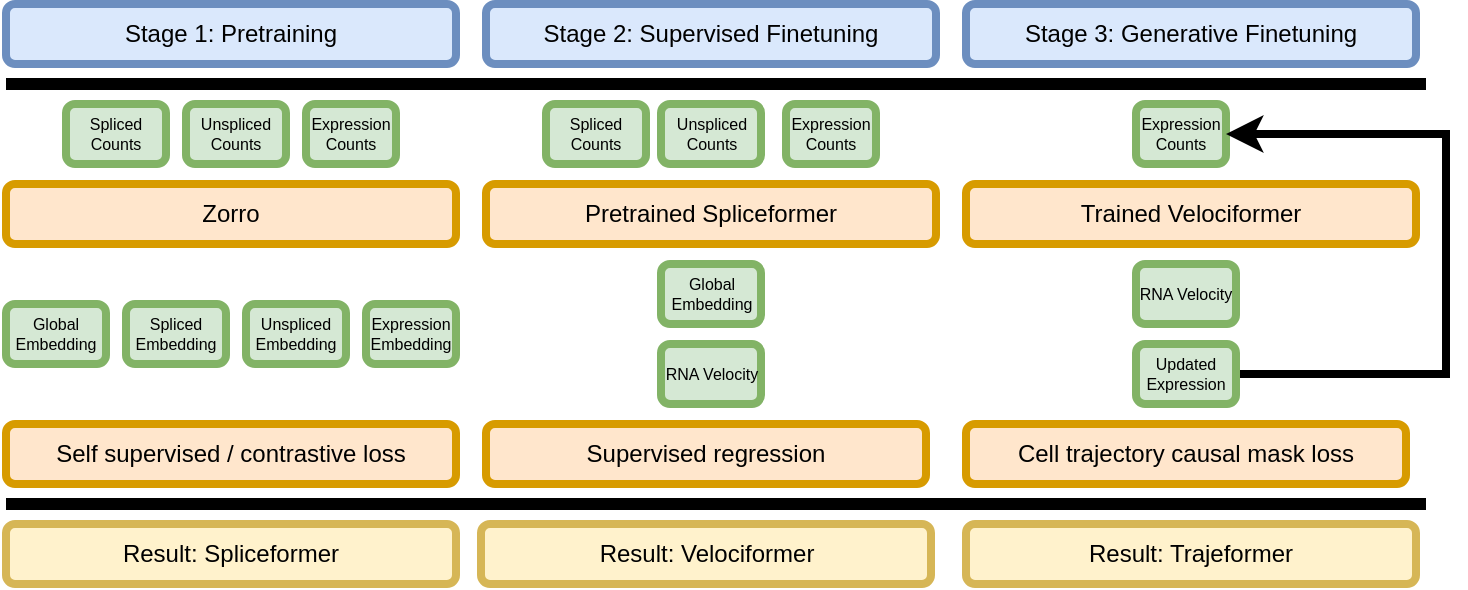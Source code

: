 <mxfile version="22.0.4" type="device">
  <diagram name="Page-1" id="bML486rBsDk0tpccZKAN">
    <mxGraphModel dx="1647" dy="869" grid="1" gridSize="10" guides="1" tooltips="1" connect="1" arrows="1" fold="1" page="1" pageScale="1" pageWidth="850" pageHeight="1100" math="0" shadow="0">
      <root>
        <mxCell id="0" />
        <mxCell id="1" parent="0" />
        <mxCell id="KnA-eNDxoe2dvFwaCWN6-5" value="Trained Velociformer" style="rounded=1;whiteSpace=wrap;html=1;fillColor=#ffe6cc;strokeColor=#d79b00;strokeWidth=4;" vertex="1" parent="1">
          <mxGeometry x="570" y="200" width="225" height="30" as="geometry" />
        </mxCell>
        <mxCell id="KnA-eNDxoe2dvFwaCWN6-7" value="Result: Trajeformer" style="rounded=1;whiteSpace=wrap;html=1;fillColor=#fff2cc;strokeColor=#d6b656;strokeWidth=4;" vertex="1" parent="1">
          <mxGeometry x="570" y="370" width="225" height="30" as="geometry" />
        </mxCell>
        <mxCell id="KnA-eNDxoe2dvFwaCWN6-9" value="Pretrained Spliceformer" style="rounded=1;whiteSpace=wrap;html=1;fillColor=#ffe6cc;strokeColor=#d79b00;strokeWidth=4;" vertex="1" parent="1">
          <mxGeometry x="330" y="200" width="225" height="30" as="geometry" />
        </mxCell>
        <mxCell id="KnA-eNDxoe2dvFwaCWN6-10" value="Supervised regression" style="rounded=1;whiteSpace=wrap;html=1;fillColor=#ffe6cc;strokeColor=#d79b00;strokeWidth=4;" vertex="1" parent="1">
          <mxGeometry x="330" y="320" width="220" height="30" as="geometry" />
        </mxCell>
        <mxCell id="KnA-eNDxoe2dvFwaCWN6-13" value="Zorro" style="rounded=1;whiteSpace=wrap;html=1;fillColor=#ffe6cc;strokeColor=#d79b00;strokeWidth=4;" vertex="1" parent="1">
          <mxGeometry x="90" y="200" width="225" height="30" as="geometry" />
        </mxCell>
        <mxCell id="KnA-eNDxoe2dvFwaCWN6-14" value="Self supervised / contrastive loss" style="rounded=1;whiteSpace=wrap;html=1;fillColor=#ffe6cc;strokeColor=#d79b00;strokeWidth=4;" vertex="1" parent="1">
          <mxGeometry x="90" y="320" width="225" height="30" as="geometry" />
        </mxCell>
        <mxCell id="KnA-eNDxoe2dvFwaCWN6-16" value="Spliced Embedding" style="rounded=1;whiteSpace=wrap;html=1;fontSize=8;labelBackgroundColor=none;fillColor=#d5e8d4;strokeColor=#82b366;strokeWidth=4;" vertex="1" parent="1">
          <mxGeometry x="150" y="260" width="50" height="30" as="geometry" />
        </mxCell>
        <mxCell id="KnA-eNDxoe2dvFwaCWN6-17" value="Unspliced Embedding" style="rounded=1;whiteSpace=wrap;html=1;fontSize=8;labelBackgroundColor=none;fillColor=#d5e8d4;strokeColor=#82b366;strokeWidth=4;" vertex="1" parent="1">
          <mxGeometry x="210" y="260" width="50" height="30" as="geometry" />
        </mxCell>
        <mxCell id="KnA-eNDxoe2dvFwaCWN6-18" value="Expression Embedding" style="rounded=1;whiteSpace=wrap;html=1;fontSize=8;labelBackgroundColor=none;fillColor=#d5e8d4;strokeColor=#82b366;strokeWidth=4;" vertex="1" parent="1">
          <mxGeometry x="270" y="260" width="45" height="30" as="geometry" />
        </mxCell>
        <mxCell id="KnA-eNDxoe2dvFwaCWN6-19" value="Global Embedding" style="rounded=1;whiteSpace=wrap;html=1;fontSize=8;labelBackgroundColor=none;fillColor=#d5e8d4;strokeColor=#82b366;strokeWidth=4;" vertex="1" parent="1">
          <mxGeometry x="90" y="260" width="50" height="30" as="geometry" />
        </mxCell>
        <mxCell id="KnA-eNDxoe2dvFwaCWN6-20" value="Spliced Counts" style="rounded=1;whiteSpace=wrap;html=1;fontSize=8;labelBackgroundColor=none;fillColor=#d5e8d4;strokeColor=#82b366;strokeWidth=4;" vertex="1" parent="1">
          <mxGeometry x="120" y="160" width="50" height="30" as="geometry" />
        </mxCell>
        <mxCell id="KnA-eNDxoe2dvFwaCWN6-21" value="Unspliced Counts" style="rounded=1;whiteSpace=wrap;html=1;fontSize=8;labelBackgroundColor=none;fillColor=#d5e8d4;strokeColor=#82b366;strokeWidth=4;" vertex="1" parent="1">
          <mxGeometry x="180" y="160" width="50" height="30" as="geometry" />
        </mxCell>
        <mxCell id="KnA-eNDxoe2dvFwaCWN6-22" value="Expression Counts" style="rounded=1;whiteSpace=wrap;html=1;fontSize=8;labelBackgroundColor=none;fillColor=#d5e8d4;strokeColor=#82b366;strokeWidth=4;" vertex="1" parent="1">
          <mxGeometry x="240" y="160" width="45" height="30" as="geometry" />
        </mxCell>
        <mxCell id="KnA-eNDxoe2dvFwaCWN6-24" value="Expression Counts" style="rounded=1;whiteSpace=wrap;html=1;fontSize=8;labelBackgroundColor=none;fillColor=#d5e8d4;strokeColor=#82b366;strokeWidth=4;" vertex="1" parent="1">
          <mxGeometry x="480" y="160" width="45" height="30" as="geometry" />
        </mxCell>
        <mxCell id="KnA-eNDxoe2dvFwaCWN6-25" value="Global Embedding" style="rounded=1;whiteSpace=wrap;html=1;fontSize=8;labelBackgroundColor=none;fillColor=#d5e8d4;strokeColor=#82b366;strokeWidth=4;" vertex="1" parent="1">
          <mxGeometry x="417.5" y="240" width="50" height="30" as="geometry" />
        </mxCell>
        <mxCell id="KnA-eNDxoe2dvFwaCWN6-26" value="Spliced Counts" style="rounded=1;whiteSpace=wrap;html=1;fontSize=8;labelBackgroundColor=none;fillColor=#d5e8d4;strokeColor=#82b366;strokeWidth=4;" vertex="1" parent="1">
          <mxGeometry x="360" y="160" width="50" height="30" as="geometry" />
        </mxCell>
        <mxCell id="KnA-eNDxoe2dvFwaCWN6-27" value="Unspliced Counts" style="rounded=1;whiteSpace=wrap;html=1;fontSize=8;labelBackgroundColor=none;fillColor=#d5e8d4;strokeColor=#82b366;strokeWidth=4;" vertex="1" parent="1">
          <mxGeometry x="417.5" y="160" width="50" height="30" as="geometry" />
        </mxCell>
        <mxCell id="KnA-eNDxoe2dvFwaCWN6-30" value="RNA Velocity" style="rounded=1;whiteSpace=wrap;html=1;fontSize=8;labelBackgroundColor=none;fillColor=#d5e8d4;strokeColor=#82b366;strokeWidth=4;" vertex="1" parent="1">
          <mxGeometry x="417.5" y="280" width="50" height="30" as="geometry" />
        </mxCell>
        <mxCell id="KnA-eNDxoe2dvFwaCWN6-33" value="Stage 1: Pretraining" style="rounded=1;whiteSpace=wrap;html=1;fillColor=#dae8fc;strokeColor=#6c8ebf;strokeWidth=4;" vertex="1" parent="1">
          <mxGeometry x="90" y="110" width="225" height="30" as="geometry" />
        </mxCell>
        <mxCell id="KnA-eNDxoe2dvFwaCWN6-34" value="Result: Velociformer" style="rounded=1;whiteSpace=wrap;html=1;fillColor=#fff2cc;strokeColor=#d6b656;strokeWidth=4;" vertex="1" parent="1">
          <mxGeometry x="327.5" y="370" width="225" height="30" as="geometry" />
        </mxCell>
        <mxCell id="KnA-eNDxoe2dvFwaCWN6-36" value="Result: Spliceformer" style="rounded=1;whiteSpace=wrap;html=1;fillColor=#fff2cc;strokeColor=#d6b656;strokeWidth=4;" vertex="1" parent="1">
          <mxGeometry x="90" y="370" width="225" height="30" as="geometry" />
        </mxCell>
        <mxCell id="KnA-eNDxoe2dvFwaCWN6-37" value="Stage 2: Supervised Finetuning" style="rounded=1;whiteSpace=wrap;html=1;fillColor=#dae8fc;strokeColor=#6c8ebf;strokeWidth=4;" vertex="1" parent="1">
          <mxGeometry x="330" y="110" width="225" height="30" as="geometry" />
        </mxCell>
        <mxCell id="KnA-eNDxoe2dvFwaCWN6-38" value="Stage 3: Generative Finetuning" style="rounded=1;whiteSpace=wrap;html=1;fillColor=#dae8fc;strokeColor=#6c8ebf;strokeWidth=4;" vertex="1" parent="1">
          <mxGeometry x="570" y="110" width="225" height="30" as="geometry" />
        </mxCell>
        <mxCell id="KnA-eNDxoe2dvFwaCWN6-39" value="Expression Counts" style="rounded=1;whiteSpace=wrap;html=1;fontSize=8;labelBackgroundColor=none;fillColor=#d5e8d4;strokeColor=#82b366;strokeWidth=4;" vertex="1" parent="1">
          <mxGeometry x="655" y="160" width="45" height="30" as="geometry" />
        </mxCell>
        <mxCell id="KnA-eNDxoe2dvFwaCWN6-41" value="RNA Velocity" style="rounded=1;whiteSpace=wrap;html=1;fontSize=8;labelBackgroundColor=none;fillColor=#d5e8d4;strokeColor=#82b366;strokeWidth=4;" vertex="1" parent="1">
          <mxGeometry x="655" y="240" width="50" height="30" as="geometry" />
        </mxCell>
        <mxCell id="KnA-eNDxoe2dvFwaCWN6-44" style="edgeStyle=orthogonalEdgeStyle;rounded=0;orthogonalLoop=1;jettySize=auto;html=1;entryX=1;entryY=0.5;entryDx=0;entryDy=0;labelBackgroundColor=none;fontSize=17;strokeWidth=4;" edge="1" parent="1" source="KnA-eNDxoe2dvFwaCWN6-42" target="KnA-eNDxoe2dvFwaCWN6-39">
          <mxGeometry relative="1" as="geometry">
            <Array as="points">
              <mxPoint x="810" y="295" />
              <mxPoint x="810" y="175" />
            </Array>
          </mxGeometry>
        </mxCell>
        <mxCell id="KnA-eNDxoe2dvFwaCWN6-42" value="Updated Expression" style="rounded=1;whiteSpace=wrap;html=1;fontSize=8;labelBackgroundColor=none;fillColor=#d5e8d4;strokeColor=#82b366;strokeWidth=4;" vertex="1" parent="1">
          <mxGeometry x="655" y="280" width="50" height="30" as="geometry" />
        </mxCell>
        <mxCell id="KnA-eNDxoe2dvFwaCWN6-45" value="Cell trajectory causal mask loss" style="rounded=1;whiteSpace=wrap;html=1;fillColor=#ffe6cc;strokeColor=#d79b00;strokeWidth=4;" vertex="1" parent="1">
          <mxGeometry x="570" y="320" width="220" height="30" as="geometry" />
        </mxCell>
        <mxCell id="KnA-eNDxoe2dvFwaCWN6-46" value="" style="endArrow=none;html=1;rounded=0;strokeWidth=6;" edge="1" parent="1">
          <mxGeometry width="50" height="50" relative="1" as="geometry">
            <mxPoint x="90" y="150" as="sourcePoint" />
            <mxPoint x="800" y="150" as="targetPoint" />
          </mxGeometry>
        </mxCell>
        <mxCell id="KnA-eNDxoe2dvFwaCWN6-47" value="" style="endArrow=none;html=1;rounded=0;strokeWidth=6;" edge="1" parent="1">
          <mxGeometry width="50" height="50" relative="1" as="geometry">
            <mxPoint x="90" y="360" as="sourcePoint" />
            <mxPoint x="800" y="360" as="targetPoint" />
          </mxGeometry>
        </mxCell>
      </root>
    </mxGraphModel>
  </diagram>
</mxfile>
